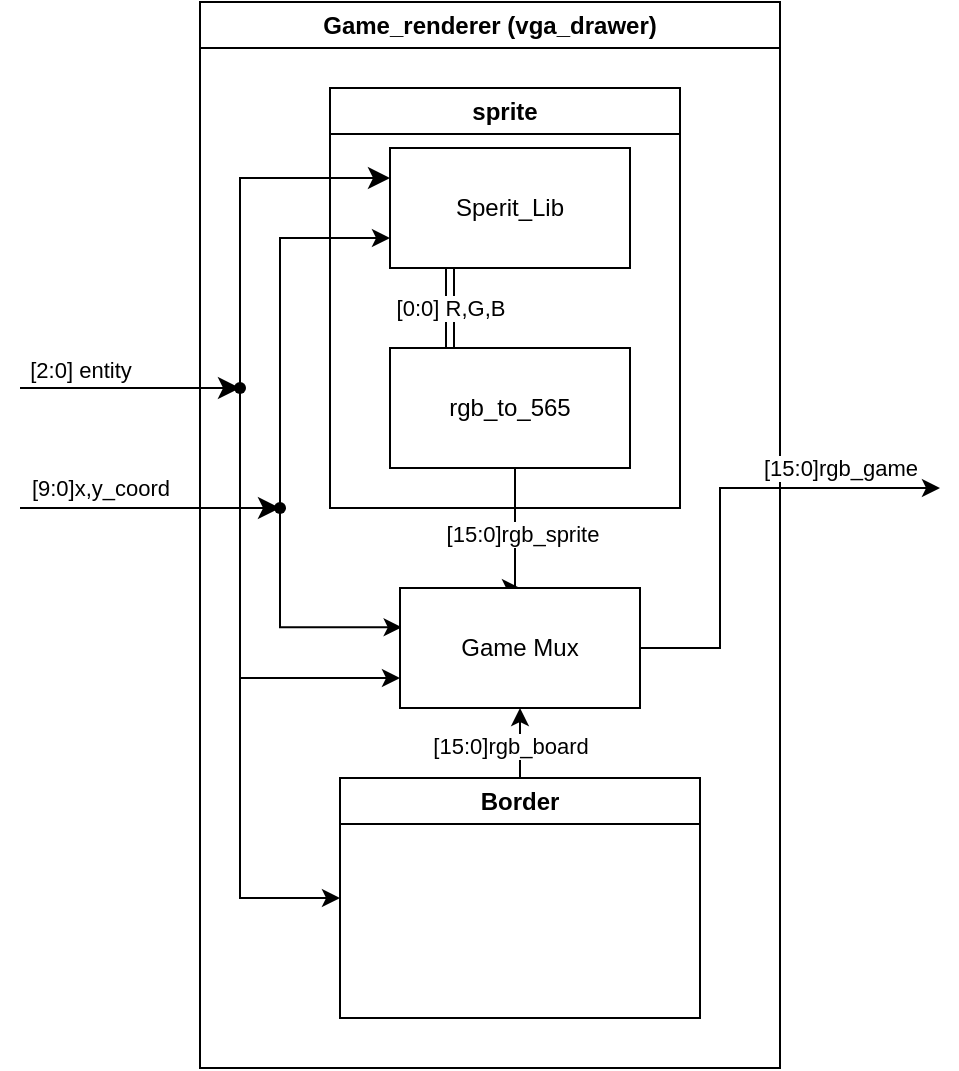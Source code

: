 <mxfile version="25.0.1">
  <diagram name="Page-1" id="sHfkZnYr7WtnaqoEsqCM">
    <mxGraphModel dx="1728" dy="510" grid="1" gridSize="10" guides="1" tooltips="1" connect="1" arrows="1" fold="1" page="1" pageScale="1" pageWidth="827" pageHeight="1169" math="0" shadow="0">
      <root>
        <mxCell id="0" />
        <mxCell id="1" parent="0" />
        <mxCell id="sHn7CH1aY6ciFTgk0AOF-37" value="Game_renderer (vga_drawer)" style="swimlane;whiteSpace=wrap;html=1;" vertex="1" parent="1">
          <mxGeometry x="70" y="197" width="290" height="533" as="geometry" />
        </mxCell>
        <mxCell id="sHn7CH1aY6ciFTgk0AOF-43" value="sprite " style="swimlane;whiteSpace=wrap;html=1;" vertex="1" parent="sHn7CH1aY6ciFTgk0AOF-37">
          <mxGeometry x="65" y="43" width="175" height="210" as="geometry" />
        </mxCell>
        <mxCell id="sHn7CH1aY6ciFTgk0AOF-44" value="Sperit_Lib" style="rounded=0;whiteSpace=wrap;html=1;" vertex="1" parent="sHn7CH1aY6ciFTgk0AOF-43">
          <mxGeometry x="30" y="30" width="120" height="60" as="geometry" />
        </mxCell>
        <mxCell id="sHn7CH1aY6ciFTgk0AOF-42" value="rgb_to_565" style="rounded=0;whiteSpace=wrap;html=1;" vertex="1" parent="sHn7CH1aY6ciFTgk0AOF-43">
          <mxGeometry x="30" y="130" width="120" height="60" as="geometry" />
        </mxCell>
        <mxCell id="sHn7CH1aY6ciFTgk0AOF-52" value="" style="shape=link;html=1;rounded=0;exitX=0.25;exitY=1;exitDx=0;exitDy=0;edgeStyle=elbowEdgeStyle;entryX=0.25;entryY=0;entryDx=0;entryDy=0;" edge="1" parent="sHn7CH1aY6ciFTgk0AOF-43" source="sHn7CH1aY6ciFTgk0AOF-44" target="sHn7CH1aY6ciFTgk0AOF-42">
          <mxGeometry width="100" relative="1" as="geometry">
            <mxPoint x="10" y="140" as="sourcePoint" />
            <mxPoint x="340" y="75" as="targetPoint" />
          </mxGeometry>
        </mxCell>
        <mxCell id="sHn7CH1aY6ciFTgk0AOF-53" value="[0:0] R,G,B" style="edgeLabel;html=1;align=center;verticalAlign=middle;resizable=0;points=[];" vertex="1" connectable="0" parent="sHn7CH1aY6ciFTgk0AOF-52">
          <mxGeometry x="-0.49" y="-3" relative="1" as="geometry">
            <mxPoint x="3" y="10" as="offset" />
          </mxGeometry>
        </mxCell>
        <mxCell id="sHn7CH1aY6ciFTgk0AOF-73" value="" style="endArrow=classic;html=1;rounded=0;endSize=8;startSize=8;labelPosition=left;verticalLabelPosition=middle;align=right;verticalAlign=middle;" edge="1" parent="sHn7CH1aY6ciFTgk0AOF-43" target="sHn7CH1aY6ciFTgk0AOF-72">
          <mxGeometry width="50" height="50" relative="1" as="geometry">
            <mxPoint x="-155" y="150" as="sourcePoint" />
            <mxPoint x="110" y="350" as="targetPoint" />
          </mxGeometry>
        </mxCell>
        <mxCell id="sHn7CH1aY6ciFTgk0AOF-50" value="" style="elbow=horizontal;endArrow=classic;html=1;rounded=0;endSize=8;startSize=8;" edge="1" parent="sHn7CH1aY6ciFTgk0AOF-37" target="sHn7CH1aY6ciFTgk0AOF-78">
          <mxGeometry width="50" height="50" relative="1" as="geometry">
            <mxPoint x="-90" y="253" as="sourcePoint" />
            <mxPoint x="-30" y="123" as="targetPoint" />
          </mxGeometry>
        </mxCell>
        <mxCell id="sHn7CH1aY6ciFTgk0AOF-51" value="[9:0]x,y_coord" style="edgeLabel;html=1;align=center;verticalAlign=middle;resizable=0;points=[];" vertex="1" connectable="0" parent="sHn7CH1aY6ciFTgk0AOF-50">
          <mxGeometry x="-0.017" y="2" relative="1" as="geometry">
            <mxPoint x="-24" y="-8" as="offset" />
          </mxGeometry>
        </mxCell>
        <mxCell id="sHn7CH1aY6ciFTgk0AOF-57" style="edgeStyle=elbowEdgeStyle;rounded=0;orthogonalLoop=1;jettySize=auto;html=1;exitX=0.5;exitY=0;exitDx=0;exitDy=0;entryX=0.5;entryY=1;entryDx=0;entryDy=0;elbow=vertical;" edge="1" parent="sHn7CH1aY6ciFTgk0AOF-37" source="sHn7CH1aY6ciFTgk0AOF-40" target="sHn7CH1aY6ciFTgk0AOF-80">
          <mxGeometry relative="1" as="geometry">
            <mxPoint x="340" y="383" as="targetPoint" />
          </mxGeometry>
        </mxCell>
        <mxCell id="sHn7CH1aY6ciFTgk0AOF-77" value="[15:0]rgb_board" style="edgeLabel;html=1;align=center;verticalAlign=middle;resizable=0;points=[];" vertex="1" connectable="0" parent="sHn7CH1aY6ciFTgk0AOF-57">
          <mxGeometry x="0.693" y="1" relative="1" as="geometry">
            <mxPoint x="-4" y="13" as="offset" />
          </mxGeometry>
        </mxCell>
        <mxCell id="sHn7CH1aY6ciFTgk0AOF-40" value="Border" style="swimlane;whiteSpace=wrap;html=1;" vertex="1" parent="sHn7CH1aY6ciFTgk0AOF-37">
          <mxGeometry x="70" y="388" width="180" height="120" as="geometry" />
        </mxCell>
        <mxCell id="sHn7CH1aY6ciFTgk0AOF-54" style="edgeStyle=elbowEdgeStyle;rounded=0;orthogonalLoop=1;jettySize=auto;html=1;exitX=0.5;exitY=1;exitDx=0;exitDy=0;entryX=0.5;entryY=0;entryDx=0;entryDy=0;" edge="1" parent="sHn7CH1aY6ciFTgk0AOF-37" source="sHn7CH1aY6ciFTgk0AOF-42" target="sHn7CH1aY6ciFTgk0AOF-80">
          <mxGeometry relative="1" as="geometry">
            <mxPoint x="400.0" y="218" as="targetPoint" />
            <mxPoint x="240" y="264" as="sourcePoint" />
          </mxGeometry>
        </mxCell>
        <mxCell id="sHn7CH1aY6ciFTgk0AOF-55" value="[15:0]rgb_sprite" style="edgeLabel;html=1;align=center;verticalAlign=middle;resizable=0;points=[];" vertex="1" connectable="0" parent="sHn7CH1aY6ciFTgk0AOF-54">
          <mxGeometry x="0.737" y="3" relative="1" as="geometry">
            <mxPoint y="-21" as="offset" />
          </mxGeometry>
        </mxCell>
        <mxCell id="sHn7CH1aY6ciFTgk0AOF-79" style="edgeStyle=elbowEdgeStyle;rounded=0;orthogonalLoop=1;jettySize=auto;html=1;entryX=0;entryY=0.75;entryDx=0;entryDy=0;" edge="1" parent="sHn7CH1aY6ciFTgk0AOF-37" source="sHn7CH1aY6ciFTgk0AOF-78" target="sHn7CH1aY6ciFTgk0AOF-44">
          <mxGeometry relative="1" as="geometry">
            <Array as="points">
              <mxPoint x="40" y="118" />
            </Array>
          </mxGeometry>
        </mxCell>
        <mxCell id="sHn7CH1aY6ciFTgk0AOF-81" style="edgeStyle=elbowEdgeStyle;rounded=0;orthogonalLoop=1;jettySize=auto;html=1;entryX=0.007;entryY=0.328;entryDx=0;entryDy=0;entryPerimeter=0;" edge="1" parent="sHn7CH1aY6ciFTgk0AOF-37" source="sHn7CH1aY6ciFTgk0AOF-78" target="sHn7CH1aY6ciFTgk0AOF-80">
          <mxGeometry relative="1" as="geometry">
            <Array as="points">
              <mxPoint x="40" y="273" />
            </Array>
          </mxGeometry>
        </mxCell>
        <mxCell id="sHn7CH1aY6ciFTgk0AOF-78" value="" style="shape=waypoint;sketch=0;fillStyle=solid;size=6;pointerEvents=1;points=[];fillColor=none;resizable=0;rotatable=0;perimeter=centerPerimeter;snapToPoint=1;" vertex="1" parent="sHn7CH1aY6ciFTgk0AOF-37">
          <mxGeometry x="30" y="243" width="20" height="20" as="geometry" />
        </mxCell>
        <mxCell id="sHn7CH1aY6ciFTgk0AOF-82" style="edgeStyle=elbowEdgeStyle;rounded=0;orthogonalLoop=1;jettySize=auto;html=1;" edge="1" parent="sHn7CH1aY6ciFTgk0AOF-37" source="sHn7CH1aY6ciFTgk0AOF-80">
          <mxGeometry relative="1" as="geometry">
            <mxPoint x="370" y="243" as="targetPoint" />
            <Array as="points">
              <mxPoint x="260" y="283" />
            </Array>
          </mxGeometry>
        </mxCell>
        <mxCell id="sHn7CH1aY6ciFTgk0AOF-84" value="[15:0]rgb_game" style="edgeLabel;html=1;align=center;verticalAlign=middle;resizable=0;points=[];" vertex="1" connectable="0" parent="sHn7CH1aY6ciFTgk0AOF-82">
          <mxGeometry x="0.562" y="-1" relative="1" as="geometry">
            <mxPoint y="-11" as="offset" />
          </mxGeometry>
        </mxCell>
        <mxCell id="sHn7CH1aY6ciFTgk0AOF-80" value="Game Mux" style="rounded=0;whiteSpace=wrap;html=1;" vertex="1" parent="sHn7CH1aY6ciFTgk0AOF-37">
          <mxGeometry x="100" y="293" width="120" height="60" as="geometry" />
        </mxCell>
        <mxCell id="sHn7CH1aY6ciFTgk0AOF-75" style="edgeStyle=elbowEdgeStyle;rounded=0;orthogonalLoop=1;jettySize=auto;html=1;entryX=0;entryY=0.75;entryDx=0;entryDy=0;" edge="1" parent="1" source="sHn7CH1aY6ciFTgk0AOF-72" target="sHn7CH1aY6ciFTgk0AOF-80">
          <mxGeometry relative="1" as="geometry">
            <mxPoint x="486.949" y="483.503" as="targetPoint" />
            <Array as="points">
              <mxPoint x="90" y="400" />
            </Array>
          </mxGeometry>
        </mxCell>
        <mxCell id="sHn7CH1aY6ciFTgk0AOF-83" style="edgeStyle=orthogonalEdgeStyle;rounded=0;orthogonalLoop=1;jettySize=auto;html=1;entryX=0;entryY=0.5;entryDx=0;entryDy=0;" edge="1" parent="1" source="sHn7CH1aY6ciFTgk0AOF-72" target="sHn7CH1aY6ciFTgk0AOF-40">
          <mxGeometry relative="1" as="geometry">
            <Array as="points">
              <mxPoint x="90" y="645" />
            </Array>
          </mxGeometry>
        </mxCell>
        <mxCell id="sHn7CH1aY6ciFTgk0AOF-72" value="" style="shape=waypoint;sketch=0;fillStyle=solid;size=6;pointerEvents=1;points=[];fillColor=none;resizable=0;rotatable=0;perimeter=centerPerimeter;snapToPoint=1;" vertex="1" parent="1">
          <mxGeometry x="80" y="380" width="20" height="20" as="geometry" />
        </mxCell>
        <mxCell id="sHn7CH1aY6ciFTgk0AOF-47" value="" style="edgeStyle=elbowEdgeStyle;endArrow=classic;html=1;rounded=0;endSize=8;startSize=8;labelPosition=left;verticalLabelPosition=middle;align=right;verticalAlign=middle;entryX=0;entryY=0.25;entryDx=0;entryDy=0;exitX=0.717;exitY=0.588;exitDx=0;exitDy=0;exitPerimeter=0;" edge="1" parent="1" source="sHn7CH1aY6ciFTgk0AOF-72" target="sHn7CH1aY6ciFTgk0AOF-44">
          <mxGeometry width="50" height="50" relative="1" as="geometry">
            <mxPoint x="-30" y="356" as="sourcePoint" />
            <mxPoint x="110" y="350" as="targetPoint" />
            <Array as="points">
              <mxPoint x="90" y="280" />
            </Array>
          </mxGeometry>
        </mxCell>
        <mxCell id="sHn7CH1aY6ciFTgk0AOF-48" value="[2:0] entity" style="edgeLabel;html=1;align=center;verticalAlign=middle;resizable=0;points=[];" vertex="1" connectable="0" parent="sHn7CH1aY6ciFTgk0AOF-47">
          <mxGeometry x="0.063" relative="1" as="geometry">
            <mxPoint x="-80" y="86" as="offset" />
          </mxGeometry>
        </mxCell>
      </root>
    </mxGraphModel>
  </diagram>
</mxfile>
